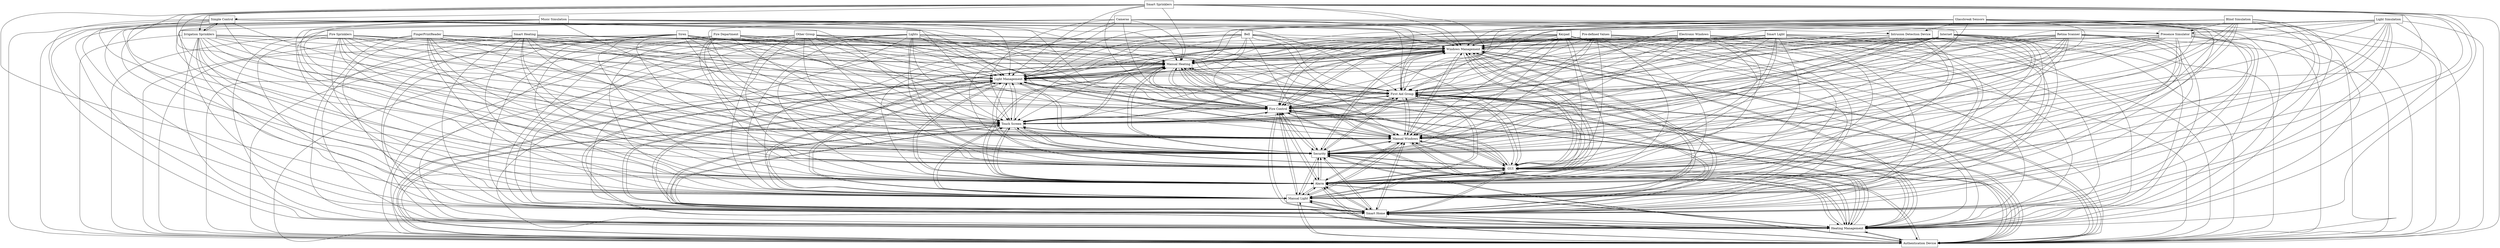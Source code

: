digraph{
graph [rankdir=TB];
node [shape=box];
edge [arrowhead=normal];
0[label="FingerPrintReader",]
1[label="Music Simulation",]
2[label="Siren",]
3[label="Bell",]
4[label="Windows Management",]
5[label="Fire Sprinklers",]
6[label="Smart Heating",]
7[label="Smart Sprinklers",]
8[label="Manual Heating",]
9[label="Fire Department",]
10[label="Pre-defined Values",]
11[label="Blind Simulation",]
12[label="Presence Simulator",]
13[label="Authentication Device",]
14[label="Electronic Windows",]
15[label="Simple Control",]
16[label="Heating Management",]
17[label="Intrusion Detection Device",]
18[label="Other Group",]
19[label="Lights",]
20[label="Irrigation Sprinklers",]
21[label="Smart Light",]
22[label="Smart Home",]
23[label="Manual Light",]
24[label="Alarm",]
25[label="Retina Scanner",]
26[label="GUI",]
27[label="Security",]
28[label="Glassbreak Sensors",]
29[label="Keypad",]
30[label="Light Simulation",]
31[label="Manual Windows",]
32[label="Cameras",]
33[label="Touch Screen",]
34[label="Fire Control",]
35[label="First Aid Group",]
36[label="Light Management",]
37[label="Internet",]
0->4[label="",]
0->8[label="",]
0->13[label="",]
0->16[label="",]
0->22[label="",]
0->23[label="",]
0->24[label="",]
0->26[label="",]
0->27[label="",]
0->31[label="",]
0->33[label="",]
0->34[label="",]
0->35[label="",]
0->36[label="",]
1->4[label="",]
1->8[label="",]
1->12[label="",]
1->13[label="",]
1->16[label="",]
1->22[label="",]
1->23[label="",]
1->24[label="",]
1->26[label="",]
1->27[label="",]
1->31[label="",]
1->33[label="",]
1->34[label="",]
1->35[label="",]
1->36[label="",]
2->4[label="",]
2->8[label="",]
2->13[label="",]
2->16[label="",]
2->22[label="",]
2->23[label="",]
2->24[label="",]
2->26[label="",]
2->27[label="",]
2->31[label="",]
2->33[label="",]
2->34[label="",]
2->35[label="",]
2->36[label="",]
3->4[label="",]
3->8[label="",]
3->13[label="",]
3->16[label="",]
3->22[label="",]
3->23[label="",]
3->24[label="",]
3->26[label="",]
3->27[label="",]
3->31[label="",]
3->33[label="",]
3->34[label="",]
3->35[label="",]
3->36[label="",]
4->8[label="",]
4->13[label="",]
4->16[label="",]
4->22[label="",]
4->23[label="",]
4->24[label="",]
4->26[label="",]
4->27[label="",]
4->31[label="",]
4->33[label="",]
4->34[label="",]
4->35[label="",]
4->36[label="",]
5->4[label="",]
5->8[label="",]
5->13[label="",]
5->16[label="",]
5->22[label="",]
5->23[label="",]
5->24[label="",]
5->26[label="",]
5->27[label="",]
5->31[label="",]
5->33[label="",]
5->34[label="",]
5->35[label="",]
5->36[label="",]
6->4[label="",]
6->8[label="",]
6->13[label="",]
6->16[label="",]
6->22[label="",]
6->23[label="",]
6->24[label="",]
6->26[label="",]
6->27[label="",]
6->31[label="",]
6->33[label="",]
6->34[label="",]
6->35[label="",]
6->36[label="",]
7->4[label="",]
7->8[label="",]
7->13[label="",]
7->15[label="",]
7->16[label="",]
7->20[label="",]
7->22[label="",]
7->23[label="",]
7->24[label="",]
7->26[label="",]
7->27[label="",]
7->31[label="",]
7->33[label="",]
7->34[label="",]
7->35[label="",]
7->36[label="",]
8->4[label="",]
8->13[label="",]
8->16[label="",]
8->22[label="",]
8->23[label="",]
8->24[label="",]
8->26[label="",]
8->27[label="",]
8->31[label="",]
8->33[label="",]
8->34[label="",]
8->35[label="",]
8->36[label="",]
9->4[label="",]
9->8[label="",]
9->13[label="",]
9->16[label="",]
9->22[label="",]
9->23[label="",]
9->24[label="",]
9->26[label="",]
9->27[label="",]
9->31[label="",]
9->33[label="",]
9->34[label="",]
9->35[label="",]
9->36[label="",]
10->4[label="",]
10->8[label="",]
10->13[label="",]
10->16[label="",]
10->22[label="",]
10->23[label="",]
10->24[label="",]
10->26[label="",]
10->27[label="",]
10->31[label="",]
10->33[label="",]
10->34[label="",]
10->35[label="",]
10->36[label="",]
11->4[label="",]
11->8[label="",]
11->12[label="",]
11->13[label="",]
11->16[label="",]
11->22[label="",]
11->23[label="",]
11->24[label="",]
11->26[label="",]
11->27[label="",]
11->31[label="",]
11->33[label="",]
11->34[label="",]
11->35[label="",]
11->36[label="",]
12->4[label="",]
12->8[label="",]
12->13[label="",]
12->16[label="",]
12->22[label="",]
12->23[label="",]
12->24[label="",]
12->26[label="",]
12->27[label="",]
12->31[label="",]
12->33[label="",]
12->34[label="",]
12->35[label="",]
12->36[label="",]
13->4[label="",]
13->8[label="",]
13->16[label="",]
13->22[label="",]
13->23[label="",]
13->24[label="",]
13->26[label="",]
13->27[label="",]
13->31[label="",]
13->33[label="",]
13->34[label="",]
13->35[label="",]
13->36[label="",]
14->4[label="",]
14->8[label="",]
14->13[label="",]
14->16[label="",]
14->22[label="",]
14->23[label="",]
14->24[label="",]
14->26[label="",]
14->27[label="",]
14->31[label="",]
14->33[label="",]
14->34[label="",]
14->35[label="",]
14->36[label="",]
15->4[label="",]
15->8[label="",]
15->13[label="",]
15->16[label="",]
15->20[label="",]
15->22[label="",]
15->23[label="",]
15->24[label="",]
15->26[label="",]
15->27[label="",]
15->31[label="",]
15->33[label="",]
15->34[label="",]
15->35[label="",]
15->36[label="",]
16->4[label="",]
16->8[label="",]
16->13[label="",]
16->22[label="",]
16->23[label="",]
16->24[label="",]
16->26[label="",]
16->27[label="",]
16->31[label="",]
16->33[label="",]
16->34[label="",]
16->35[label="",]
16->36[label="",]
17->4[label="",]
17->8[label="",]
17->13[label="",]
17->16[label="",]
17->22[label="",]
17->23[label="",]
17->24[label="",]
17->26[label="",]
17->27[label="",]
17->31[label="",]
17->33[label="",]
17->34[label="",]
17->35[label="",]
17->36[label="",]
18->4[label="",]
18->8[label="",]
18->13[label="",]
18->16[label="",]
18->22[label="",]
18->23[label="",]
18->24[label="",]
18->26[label="",]
18->27[label="",]
18->31[label="",]
18->33[label="",]
18->34[label="",]
18->35[label="",]
18->36[label="",]
19->4[label="",]
19->8[label="",]
19->13[label="",]
19->16[label="",]
19->22[label="",]
19->23[label="",]
19->24[label="",]
19->26[label="",]
19->27[label="",]
19->31[label="",]
19->33[label="",]
19->34[label="",]
19->35[label="",]
19->36[label="",]
20->4[label="",]
20->8[label="",]
20->13[label="",]
20->15[label="",]
20->16[label="",]
20->22[label="",]
20->23[label="",]
20->24[label="",]
20->26[label="",]
20->27[label="",]
20->31[label="",]
20->33[label="",]
20->34[label="",]
20->35[label="",]
20->36[label="",]
21->4[label="",]
21->8[label="",]
21->13[label="",]
21->16[label="",]
21->22[label="",]
21->23[label="",]
21->24[label="",]
21->26[label="",]
21->27[label="",]
21->31[label="",]
21->33[label="",]
21->34[label="",]
21->35[label="",]
21->36[label="",]
22->4[label="",]
22->8[label="",]
22->13[label="",]
22->16[label="",]
22->23[label="",]
22->24[label="",]
22->26[label="",]
22->27[label="",]
22->31[label="",]
22->33[label="",]
22->34[label="",]
22->35[label="",]
22->36[label="",]
23->4[label="",]
23->8[label="",]
23->13[label="",]
23->16[label="",]
23->22[label="",]
23->24[label="",]
23->26[label="",]
23->27[label="",]
23->31[label="",]
23->33[label="",]
23->34[label="",]
23->35[label="",]
23->36[label="",]
24->4[label="",]
24->8[label="",]
24->13[label="",]
24->16[label="",]
24->22[label="",]
24->23[label="",]
24->26[label="",]
24->27[label="",]
24->31[label="",]
24->33[label="",]
24->34[label="",]
24->35[label="",]
24->36[label="",]
25->4[label="",]
25->8[label="",]
25->13[label="",]
25->16[label="",]
25->22[label="",]
25->23[label="",]
25->24[label="",]
25->26[label="",]
25->27[label="",]
25->31[label="",]
25->33[label="",]
25->34[label="",]
25->35[label="",]
25->36[label="",]
26->4[label="",]
26->8[label="",]
26->13[label="",]
26->16[label="",]
26->22[label="",]
26->23[label="",]
26->24[label="",]
26->27[label="",]
26->31[label="",]
26->33[label="",]
26->34[label="",]
26->35[label="",]
26->36[label="",]
27->4[label="",]
27->8[label="",]
27->13[label="",]
27->16[label="",]
27->22[label="",]
27->23[label="",]
27->24[label="",]
27->26[label="",]
27->31[label="",]
27->33[label="",]
27->34[label="",]
27->35[label="",]
27->36[label="",]
28->4[label="",]
28->8[label="",]
28->13[label="",]
28->16[label="",]
28->17[label="",]
28->22[label="",]
28->23[label="",]
28->24[label="",]
28->26[label="",]
28->27[label="",]
28->31[label="",]
28->33[label="",]
28->34[label="",]
28->35[label="",]
28->36[label="",]
29->4[label="",]
29->8[label="",]
29->13[label="",]
29->16[label="",]
29->22[label="",]
29->23[label="",]
29->24[label="",]
29->26[label="",]
29->27[label="",]
29->31[label="",]
29->33[label="",]
29->34[label="",]
29->35[label="",]
29->36[label="",]
30->4[label="",]
30->8[label="",]
30->12[label="",]
30->13[label="",]
30->16[label="",]
30->22[label="",]
30->23[label="",]
30->24[label="",]
30->26[label="",]
30->27[label="",]
30->31[label="",]
30->33[label="",]
30->34[label="",]
30->35[label="",]
30->36[label="",]
31->4[label="",]
31->8[label="",]
31->13[label="",]
31->16[label="",]
31->22[label="",]
31->23[label="",]
31->24[label="",]
31->26[label="",]
31->27[label="",]
31->33[label="",]
31->34[label="",]
31->35[label="",]
31->36[label="",]
32->4[label="",]
32->8[label="",]
32->13[label="",]
32->16[label="",]
32->17[label="",]
32->22[label="",]
32->23[label="",]
32->24[label="",]
32->26[label="",]
32->27[label="",]
32->31[label="",]
32->33[label="",]
32->34[label="",]
32->35[label="",]
32->36[label="",]
33->4[label="",]
33->8[label="",]
33->13[label="",]
33->16[label="",]
33->22[label="",]
33->23[label="",]
33->24[label="",]
33->26[label="",]
33->27[label="",]
33->31[label="",]
33->34[label="",]
33->35[label="",]
33->36[label="",]
34->4[label="",]
34->8[label="",]
34->13[label="",]
34->16[label="",]
34->22[label="",]
34->23[label="",]
34->24[label="",]
34->26[label="",]
34->27[label="",]
34->31[label="",]
34->33[label="",]
34->35[label="",]
34->36[label="",]
35->4[label="",]
35->8[label="",]
35->13[label="",]
35->16[label="",]
35->22[label="",]
35->23[label="",]
35->24[label="",]
35->26[label="",]
35->27[label="",]
35->31[label="",]
35->33[label="",]
35->34[label="",]
35->36[label="",]
36->4[label="",]
36->8[label="",]
36->13[label="",]
36->16[label="",]
36->22[label="",]
36->23[label="",]
36->24[label="",]
36->26[label="",]
36->27[label="",]
36->31[label="",]
36->33[label="",]
36->34[label="",]
36->35[label="",]
37->4[label="",]
37->8[label="",]
37->13[label="",]
37->16[label="",]
37->22[label="",]
37->23[label="",]
37->24[label="",]
37->26[label="",]
37->27[label="",]
37->31[label="",]
37->33[label="",]
37->34[label="",]
37->35[label="",]
37->36[label="",]
}
